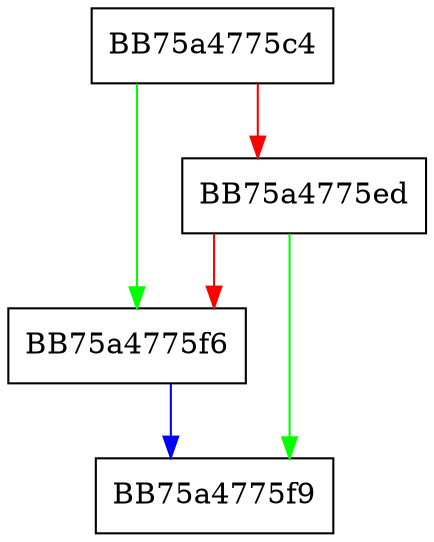 digraph find {
  node [shape="box"];
  graph [splines=ortho];
  BB75a4775c4 -> BB75a4775f6 [color="green"];
  BB75a4775c4 -> BB75a4775ed [color="red"];
  BB75a4775ed -> BB75a4775f9 [color="green"];
  BB75a4775ed -> BB75a4775f6 [color="red"];
  BB75a4775f6 -> BB75a4775f9 [color="blue"];
}